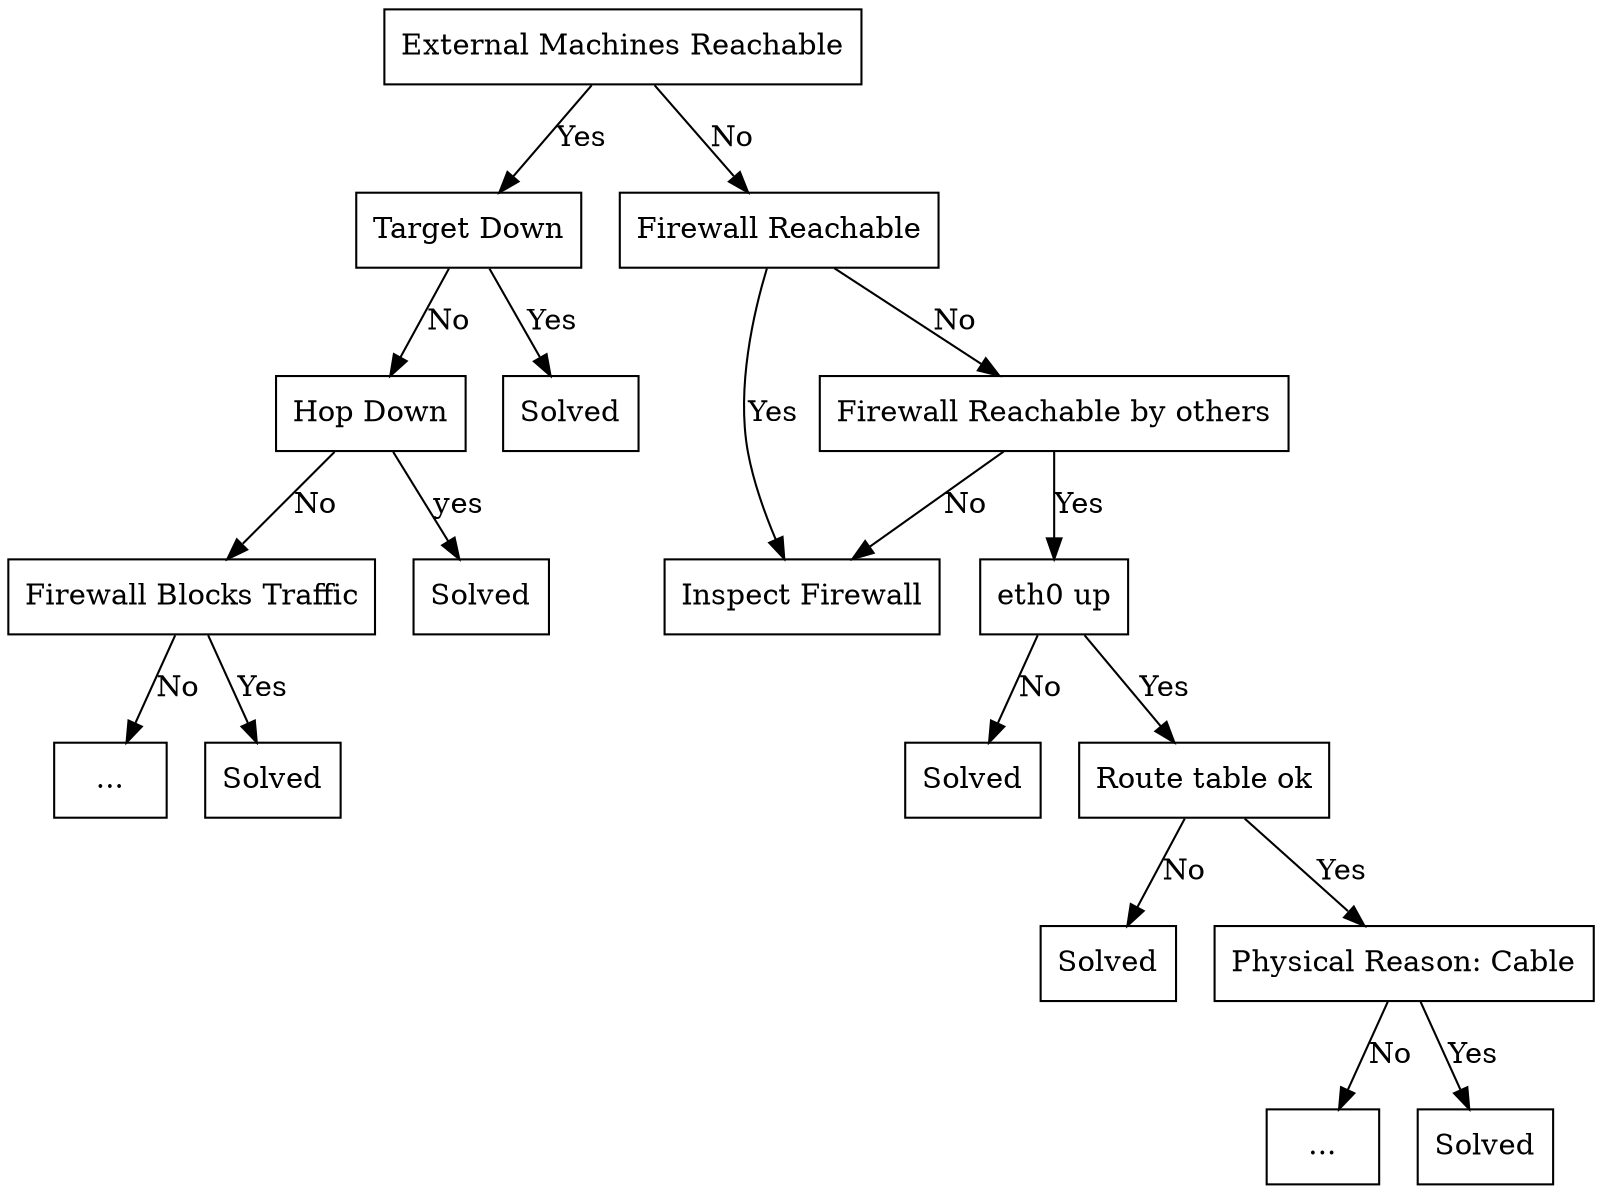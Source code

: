 digraph G {
	compound=true;
	node [shape=record];
	ranksep="equally";

	"External Machines Reachable" -> "Target Down" [label=Yes]
	"External Machines Reachable" -> "Firewall Reachable" [label=No]
	"Target Down" -> "Hop Down" [label=No]
	"Target Down" -> Solved1 [label=Yes]
	"Hop Down" -> "Firewall Blocks Traffic" [label=No]
	"Hop Down" -> Solved2 [label=yes]
	"Firewall Blocks Traffic" -> "...1" [label=No]
	"Firewall Blocks Traffic" -> Solved [label=Yes]
	
	"Firewall Reachable" -> "Inspect Firewall" [label=Yes]
	"Firewall Reachable" -> "Firewall Reachable by others" [label=No]
	"Firewall Reachable by others" -> "Inspect Firewall" [label=No]
	"Firewall Reachable by others" -> "eth0 up" [label=Yes]
	"eth0 up" -> Solved3 [label=No]
	"eth0 up" -> "Route table ok" [label=Yes]
	"Route table ok" -> Solved4 [label=No]
	"Route table ok" -> "Physical Reason: Cable" [label=Yes]
	"Physical Reason: Cable" -> "...2" [label=No]
	"Physical Reason: Cable" -> Solved5 [label=Yes]
	
	Solved1[label=Solved]
	Solved2[label=Solved]
	Solved3[label=Solved]
	Solved4[label=Solved]
	Solved5[label=Solved]
	"...1"[label="..."]
	"...2"[label="..."]
}
